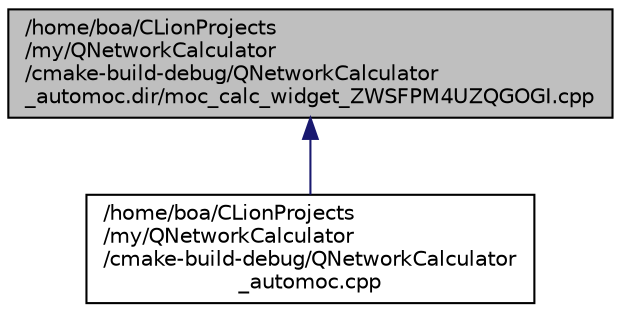digraph "/home/boa/CLionProjects/my/QNetworkCalculator/cmake-build-debug/QNetworkCalculator_automoc.dir/moc_calc_widget_ZWSFPM4UZQGOGI.cpp"
{
 // INTERACTIVE_SVG=YES
  bgcolor="transparent";
  edge [fontname="Helvetica",fontsize="10",labelfontname="Helvetica",labelfontsize="10"];
  node [fontname="Helvetica",fontsize="10",shape=record];
  Node1 [label="/home/boa/CLionProjects\l/my/QNetworkCalculator\l/cmake-build-debug/QNetworkCalculator\l_automoc.dir/moc_calc_widget_ZWSFPM4UZQGOGI.cpp",height=0.2,width=0.4,color="black", fillcolor="grey75", style="filled", fontcolor="black"];
  Node1 -> Node2 [dir="back",color="midnightblue",fontsize="10",style="solid",fontname="Helvetica"];
  Node2 [label="/home/boa/CLionProjects\l/my/QNetworkCalculator\l/cmake-build-debug/QNetworkCalculator\l_automoc.cpp",height=0.2,width=0.4,color="black",URL="$_q_network_calculator__automoc_8cpp.html"];
}
